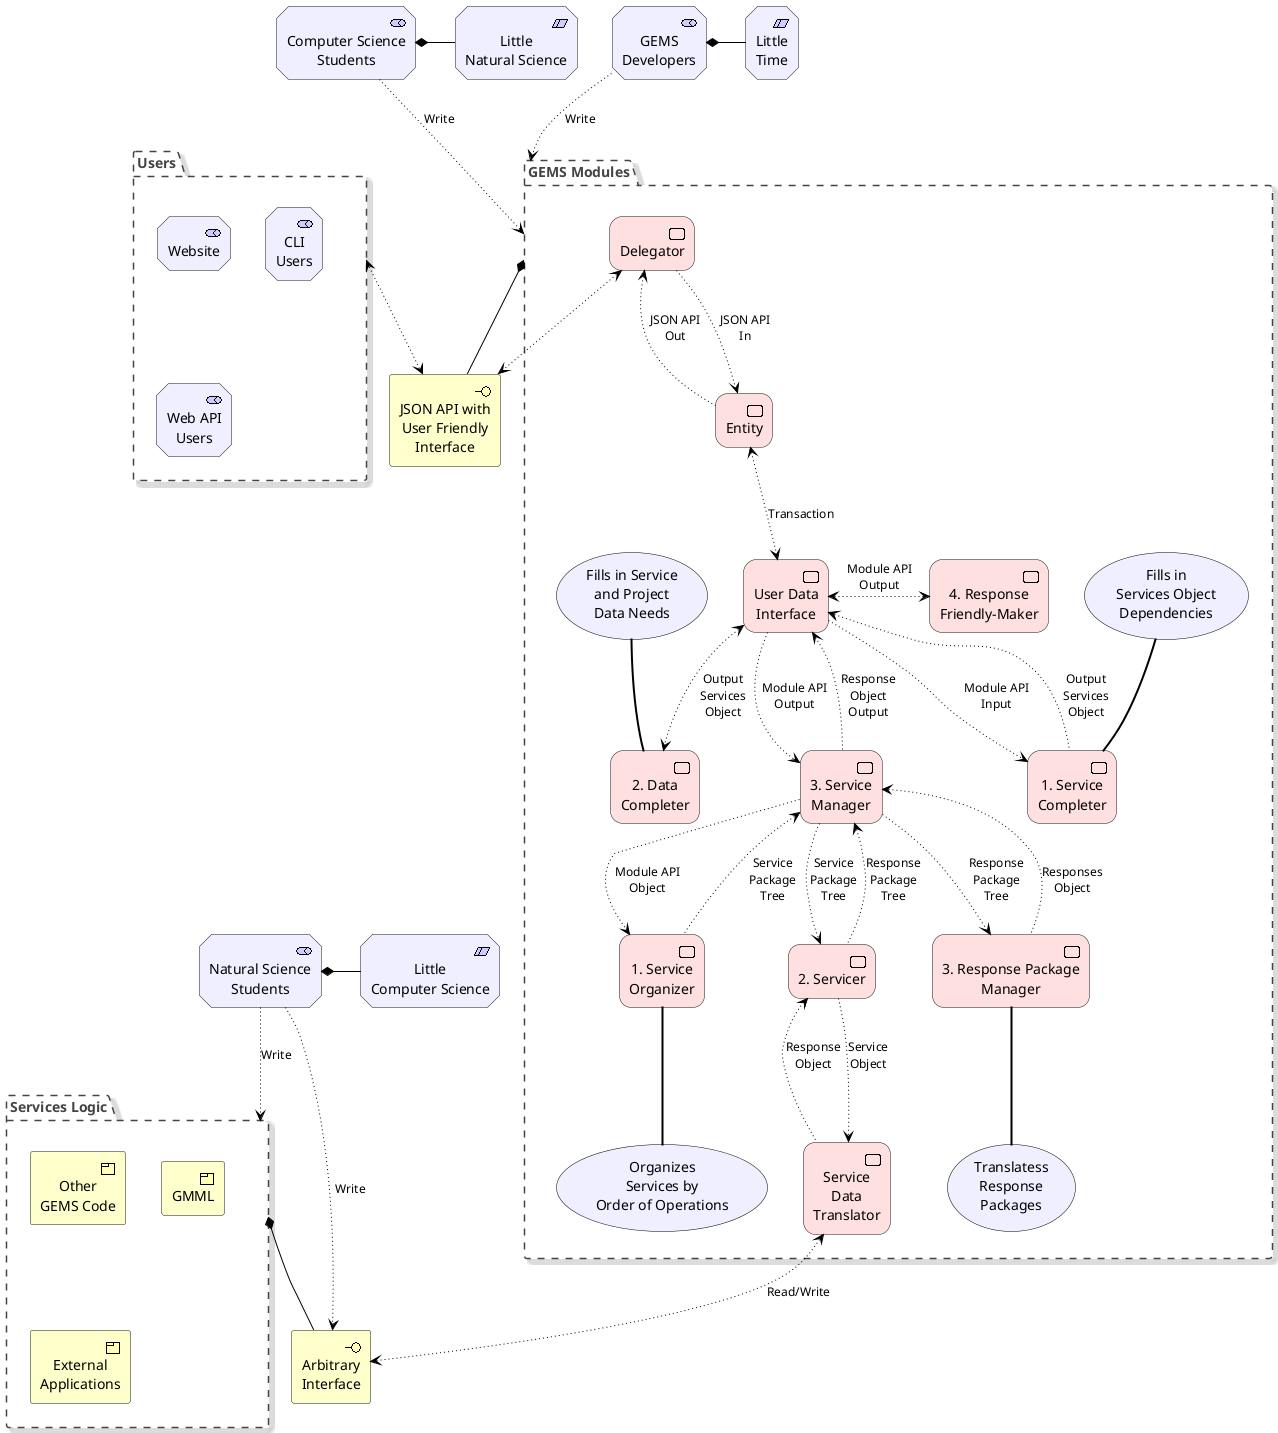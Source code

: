 @startuml
!include <archimate/Archimate>
Motivation_Stakeholder(GEMSDevelopers, "GEMS\nDevelopers") 
Motivation_Stakeholder(SciStudent, "Natural Science\nStudents") 
Motivation_Stakeholder(CSStudent, "Computer Science\nStudents") 
Motivation_Constraint(LittleCS, "Little\nComputer Science")
Motivation_Constraint(LittleNatS, "Little\nNatural Science")
Motivation_Constraint(LittleTime, "Little\nTime")

Rel_Composition_Right(SciStudent, LittleCS)
Rel_Composition_Right(CSStudent, LittleNatS)
Rel_Composition_Right(GEMSDevelopers, LittleTime)

Grouping(Users, "Users"){
    Motivation_Stakeholder(Website, "Website")
    Motivation_Stakeholder(CLIUsers, "CLI\nUsers") 
    Motivation_Stakeholder(WebAPIUsers, "Web API\nUsers")
}

Grouping(ServicesLogic, "Services Logic"){
    Business_Product(GEMS_Code, "Other\nGEMS Code")
    Business_Product(GMML, "GMML")
    Business_Product(ExtApps, "External\nApplications")
}
Business_Interface(ServLogicInterface, "Arbitrary\nInterface")

Business_Interface(UserInterface, "JSON API with\nUser Friendly\nInterface")
Grouping(gemsModules, "GEMS Modules"){
    Implementation_WorkPackage(Delegator, "Delegator")
    Implementation_WorkPackage(Entity, "Entity")
    Implementation_WorkPackage(UserDataIF, "User Data\nInterface")
    Implementation_WorkPackage(ServiceCompleter, "1. Service\nCompleter")
    Implementation_WorkPackage(DataCompleter, "2. Data\nCompleter")
    Implementation_WorkPackage(ServiceManager, "3. Service\nManager")
    Implementation_WorkPackage(ResponsePretty, "4. Response\nFriendly-Maker")
    Implementation_WorkPackage(ServiceOrganizer, "1. Service\nOrganizer")
    Implementation_WorkPackage(Servicer, "2. Servicer")
    Implementation_WorkPackage(ResponseSerializer, "3. Response Package\nManager")
    Implementation_WorkPackage(ServiceTrans, "Service\nData\nTranslator")

    'Application_DataObject(Service, "Service\nObject")

    Motivation_Value(ServicesDeps,"Fills in\nServices Object\nDependencies")
    Motivation_Value(ServicesData,"Fills in Service\nand Project\nData Needs")
    Motivation_Value(ResponseManagement,"Translatess\nResponse\nPackages")
    Motivation_Value(ServiceOrganization,"Organizes\nServices by\nOrder of Operations")

    Rel_Association(ServicesDeps, ServiceCompleter)
    Rel_Association(ServicesData, DataCompleter)
    'Rel_Association(ServiceCompleter,ServicesDeps)
    'Rel_Association(DataCompleter, ServicesData)
    Rel_Association(ResponseSerializer,ResponseManagement)
    Rel_Association(ServiceOrganizer,ServiceOrganization)

    Rel_Access_rw(Delegator, UserInterface)
    Rel_Access_r(Delegator, Entity, "JSON API\nOut")
    Rel_Access_w(Delegator, Entity, "JSON API\nIn")
    Rel_Access_rw(Entity, UserDataIF, "Transaction")
    Rel_Access_w(UserDataIF, ServiceCompleter, "Module API\nInput")
    Rel_Access_r(UserDataIF, ServiceCompleter, "Output\nServices\nObject")
    Rel_Access_rw(UserDataIF, DataCompleter, "Output\nServices\nObject")

    Rel_Access_w(UserDataIF,ServiceManager, "Module API\nOutput")
    Rel_Access_r(UserDataIF,ServiceManager, "Response\nObject\nOutput")

    Rel_Access_rw_Right(UserDataIF,ResponsePretty, "Module API\nOutput")

    Rel_Access_w(ServiceManager,ServiceOrganizer, "Module API\nObject")
    Rel_Access_r(ServiceManager,ServiceOrganizer, "Service\nPackage\nTree")
    Rel_Access_w(ServiceManager,ResponseSerializer, "Response\nPackage\nTree")
    Rel_Access_r(ServiceManager,ResponseSerializer, "Responses\nObject")
    Rel_Access_w(ServiceManager,Servicer, "Service\nPackage\nTree")
    Rel_Access_r(ServiceManager,Servicer, "Response\nPackage\nTree")
    'Rel_Aggregation(Servicer, Service, "1+")
    Rel_Access_r(Servicer,ServiceTrans, "Response\nObject")
    Rel_Access_w(Servicer,ServiceTrans, "Service\nObject")

    'Rel_Flow(UserDataIF,ServiceManager)
}

'Rel_Access_rw(ServLogicInterface, ServicesLogic, "Read/Write")
'Rel_Access_rw_Left(Users, UserInterface)
Rel_Access_rw(Users, UserInterface)
Rel_Composition(gemsModules, UserInterface)
Rel_Composition(ServicesLogic, ServLogicInterface)
Rel_Access_rw(ServiceTrans, ServLogicInterface, "Read/Write")

Rel_Access_w(SciStudent, ServLogicInterface, "Write")
Rel_Access_w(SciStudent, ServicesLogic, "Write")

Rel_Access_w(GEMSDevelopers, gemsModules, "Write")
Rel_Access_w(CSStudent, gemsModules, "Write")

@enduml
